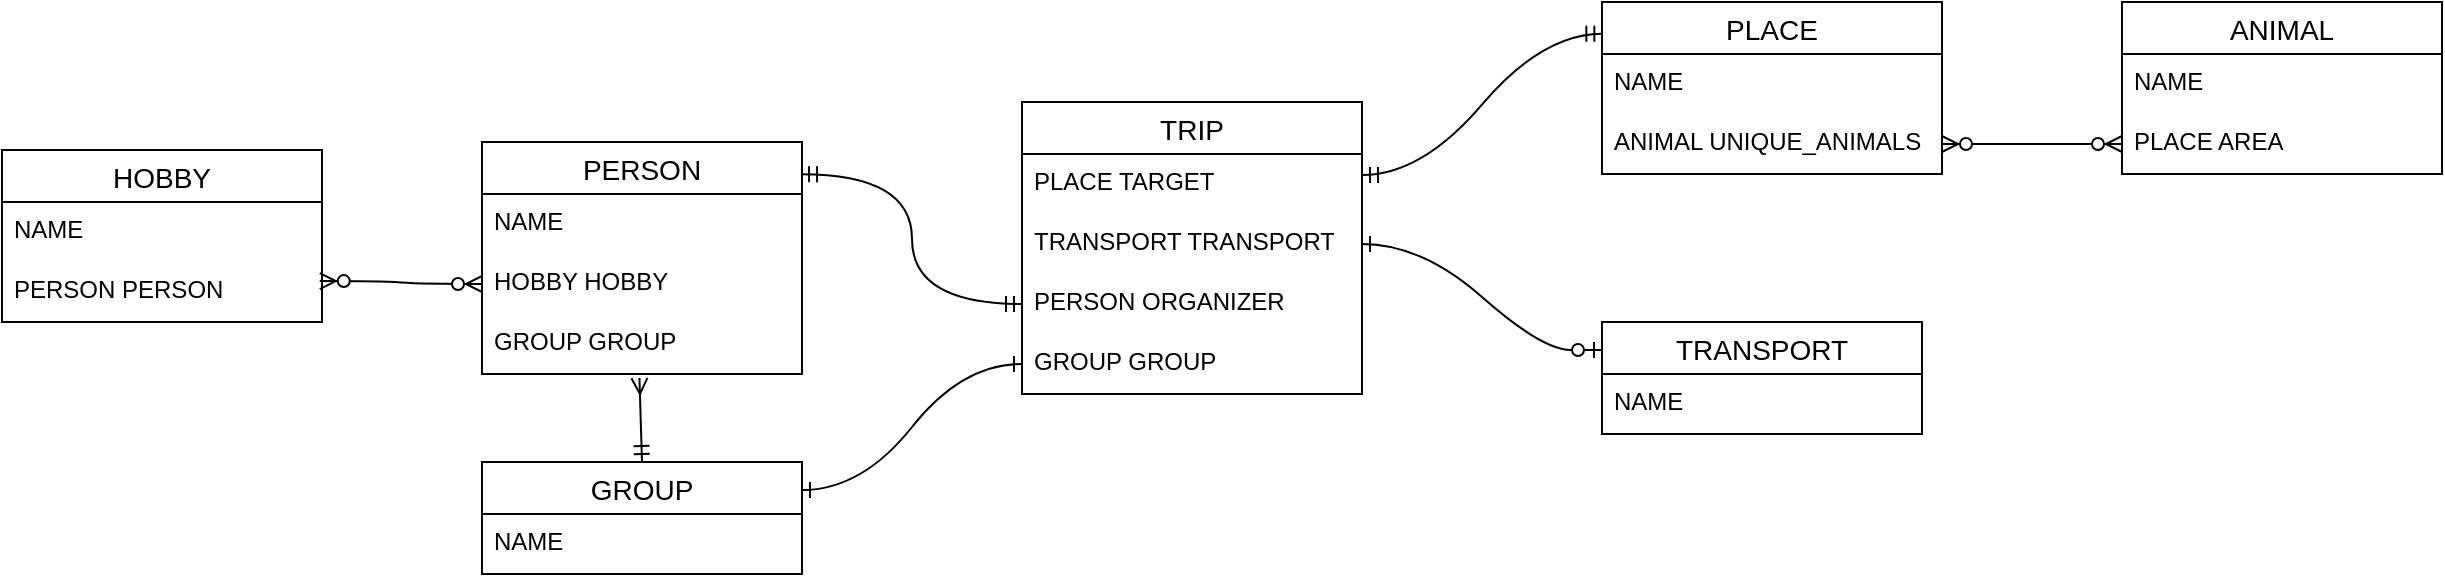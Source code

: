 <mxfile version="26.0.16">
  <diagram id="R2lEEEUBdFMjLlhIrx00" name="Page-1">
    <mxGraphModel dx="911" dy="515" grid="1" gridSize="10" guides="1" tooltips="1" connect="1" arrows="1" fold="1" page="1" pageScale="1" pageWidth="850" pageHeight="1100" math="0" shadow="0" extFonts="Permanent Marker^https://fonts.googleapis.com/css?family=Permanent+Marker">
      <root>
        <mxCell id="0" />
        <mxCell id="1" parent="0" />
        <mxCell id="OggsqAFuib0rC1rTMdXI-14" value="PERSON" style="swimlane;fontStyle=0;childLayout=stackLayout;horizontal=1;startSize=26;horizontalStack=0;resizeParent=1;resizeParentMax=0;resizeLast=0;collapsible=1;marginBottom=0;align=center;fontSize=14;" vertex="1" parent="1">
          <mxGeometry x="360" y="270" width="160" height="116" as="geometry" />
        </mxCell>
        <mxCell id="OggsqAFuib0rC1rTMdXI-15" value="NAME" style="text;strokeColor=none;fillColor=none;spacingLeft=4;spacingRight=4;overflow=hidden;rotatable=0;points=[[0,0.5],[1,0.5]];portConstraint=eastwest;fontSize=12;whiteSpace=wrap;html=1;" vertex="1" parent="OggsqAFuib0rC1rTMdXI-14">
          <mxGeometry y="26" width="160" height="30" as="geometry" />
        </mxCell>
        <mxCell id="OggsqAFuib0rC1rTMdXI-16" value="HOBBY HOBBY" style="text;strokeColor=none;fillColor=none;spacingLeft=4;spacingRight=4;overflow=hidden;rotatable=0;points=[[0,0.5],[1,0.5]];portConstraint=eastwest;fontSize=12;whiteSpace=wrap;html=1;" vertex="1" parent="OggsqAFuib0rC1rTMdXI-14">
          <mxGeometry y="56" width="160" height="30" as="geometry" />
        </mxCell>
        <mxCell id="OggsqAFuib0rC1rTMdXI-17" value="GROUP GROUP" style="text;strokeColor=none;fillColor=none;spacingLeft=4;spacingRight=4;overflow=hidden;rotatable=0;points=[[0,0.5],[1,0.5]];portConstraint=eastwest;fontSize=12;whiteSpace=wrap;html=1;" vertex="1" parent="OggsqAFuib0rC1rTMdXI-14">
          <mxGeometry y="86" width="160" height="30" as="geometry" />
        </mxCell>
        <mxCell id="OggsqAFuib0rC1rTMdXI-18" value="HOBBY" style="swimlane;fontStyle=0;childLayout=stackLayout;horizontal=1;startSize=26;horizontalStack=0;resizeParent=1;resizeParentMax=0;resizeLast=0;collapsible=1;marginBottom=0;align=center;fontSize=14;" vertex="1" parent="1">
          <mxGeometry x="120" y="274" width="160" height="86" as="geometry" />
        </mxCell>
        <mxCell id="OggsqAFuib0rC1rTMdXI-52" value="NAME" style="text;strokeColor=none;fillColor=none;spacingLeft=4;spacingRight=4;overflow=hidden;rotatable=0;points=[[0,0.5],[1,0.5]];portConstraint=eastwest;fontSize=12;whiteSpace=wrap;html=1;" vertex="1" parent="OggsqAFuib0rC1rTMdXI-18">
          <mxGeometry y="26" width="160" height="30" as="geometry" />
        </mxCell>
        <mxCell id="OggsqAFuib0rC1rTMdXI-19" value="PERSON PERSON" style="text;strokeColor=none;fillColor=none;spacingLeft=4;spacingRight=4;overflow=hidden;rotatable=0;points=[[0,0.5],[1,0.5]];portConstraint=eastwest;fontSize=12;whiteSpace=wrap;html=1;" vertex="1" parent="OggsqAFuib0rC1rTMdXI-18">
          <mxGeometry y="56" width="160" height="30" as="geometry" />
        </mxCell>
        <mxCell id="OggsqAFuib0rC1rTMdXI-22" value="TRIP" style="swimlane;fontStyle=0;childLayout=stackLayout;horizontal=1;startSize=26;horizontalStack=0;resizeParent=1;resizeParentMax=0;resizeLast=0;collapsible=1;marginBottom=0;align=center;fontSize=14;" vertex="1" parent="1">
          <mxGeometry x="630" y="250" width="170" height="146" as="geometry" />
        </mxCell>
        <mxCell id="OggsqAFuib0rC1rTMdXI-23" value="PLACE TARGET" style="text;strokeColor=none;fillColor=none;spacingLeft=4;spacingRight=4;overflow=hidden;rotatable=0;points=[[0,0.5],[1,0.5]];portConstraint=eastwest;fontSize=12;whiteSpace=wrap;html=1;" vertex="1" parent="OggsqAFuib0rC1rTMdXI-22">
          <mxGeometry y="26" width="170" height="30" as="geometry" />
        </mxCell>
        <mxCell id="OggsqAFuib0rC1rTMdXI-24" value="TRANSPORT TRANSPORT" style="text;strokeColor=none;fillColor=none;spacingLeft=4;spacingRight=4;overflow=hidden;rotatable=0;points=[[0,0.5],[1,0.5]];portConstraint=eastwest;fontSize=12;whiteSpace=wrap;html=1;" vertex="1" parent="OggsqAFuib0rC1rTMdXI-22">
          <mxGeometry y="56" width="170" height="30" as="geometry" />
        </mxCell>
        <mxCell id="OggsqAFuib0rC1rTMdXI-42" value="PERSON ORGANIZER" style="text;strokeColor=none;fillColor=none;spacingLeft=4;spacingRight=4;overflow=hidden;rotatable=0;points=[[0,0.5],[1,0.5]];portConstraint=eastwest;fontSize=12;whiteSpace=wrap;html=1;" vertex="1" parent="OggsqAFuib0rC1rTMdXI-22">
          <mxGeometry y="86" width="170" height="30" as="geometry" />
        </mxCell>
        <mxCell id="OggsqAFuib0rC1rTMdXI-25" value="GROUP GROUP" style="text;strokeColor=none;fillColor=none;spacingLeft=4;spacingRight=4;overflow=hidden;rotatable=0;points=[[0,0.5],[1,0.5]];portConstraint=eastwest;fontSize=12;whiteSpace=wrap;html=1;" vertex="1" parent="OggsqAFuib0rC1rTMdXI-22">
          <mxGeometry y="116" width="170" height="30" as="geometry" />
        </mxCell>
        <mxCell id="OggsqAFuib0rC1rTMdXI-26" value="GROUP" style="swimlane;fontStyle=0;childLayout=stackLayout;horizontal=1;startSize=26;horizontalStack=0;resizeParent=1;resizeParentMax=0;resizeLast=0;collapsible=1;marginBottom=0;align=center;fontSize=14;" vertex="1" parent="1">
          <mxGeometry x="360" y="430" width="160" height="56" as="geometry" />
        </mxCell>
        <mxCell id="OggsqAFuib0rC1rTMdXI-27" value="NAME" style="text;strokeColor=none;fillColor=none;spacingLeft=4;spacingRight=4;overflow=hidden;rotatable=0;points=[[0,0.5],[1,0.5]];portConstraint=eastwest;fontSize=12;whiteSpace=wrap;html=1;" vertex="1" parent="OggsqAFuib0rC1rTMdXI-26">
          <mxGeometry y="26" width="160" height="30" as="geometry" />
        </mxCell>
        <mxCell id="OggsqAFuib0rC1rTMdXI-30" value="PLACE" style="swimlane;fontStyle=0;childLayout=stackLayout;horizontal=1;startSize=26;horizontalStack=0;resizeParent=1;resizeParentMax=0;resizeLast=0;collapsible=1;marginBottom=0;align=center;fontSize=14;" vertex="1" parent="1">
          <mxGeometry x="920" y="200" width="170" height="86" as="geometry" />
        </mxCell>
        <mxCell id="OggsqAFuib0rC1rTMdXI-31" value="NAME" style="text;strokeColor=none;fillColor=none;spacingLeft=4;spacingRight=4;overflow=hidden;rotatable=0;points=[[0,0.5],[1,0.5]];portConstraint=eastwest;fontSize=12;whiteSpace=wrap;html=1;" vertex="1" parent="OggsqAFuib0rC1rTMdXI-30">
          <mxGeometry y="26" width="170" height="30" as="geometry" />
        </mxCell>
        <mxCell id="OggsqAFuib0rC1rTMdXI-32" value="ANIMAL UNIQUE_ANIMALS" style="text;strokeColor=none;fillColor=none;spacingLeft=4;spacingRight=4;overflow=hidden;rotatable=0;points=[[0,0.5],[1,0.5]];portConstraint=eastwest;fontSize=12;whiteSpace=wrap;html=1;" vertex="1" parent="OggsqAFuib0rC1rTMdXI-30">
          <mxGeometry y="56" width="170" height="30" as="geometry" />
        </mxCell>
        <mxCell id="OggsqAFuib0rC1rTMdXI-34" value="ANIMAL" style="swimlane;fontStyle=0;childLayout=stackLayout;horizontal=1;startSize=26;horizontalStack=0;resizeParent=1;resizeParentMax=0;resizeLast=0;collapsible=1;marginBottom=0;align=center;fontSize=14;" vertex="1" parent="1">
          <mxGeometry x="1180" y="200" width="160" height="86" as="geometry" />
        </mxCell>
        <mxCell id="OggsqAFuib0rC1rTMdXI-35" value="NAME" style="text;strokeColor=none;fillColor=none;spacingLeft=4;spacingRight=4;overflow=hidden;rotatable=0;points=[[0,0.5],[1,0.5]];portConstraint=eastwest;fontSize=12;whiteSpace=wrap;html=1;" vertex="1" parent="OggsqAFuib0rC1rTMdXI-34">
          <mxGeometry y="26" width="160" height="30" as="geometry" />
        </mxCell>
        <mxCell id="OggsqAFuib0rC1rTMdXI-36" value="PLACE AREA" style="text;strokeColor=none;fillColor=none;spacingLeft=4;spacingRight=4;overflow=hidden;rotatable=0;points=[[0,0.5],[1,0.5]];portConstraint=eastwest;fontSize=12;whiteSpace=wrap;html=1;" vertex="1" parent="OggsqAFuib0rC1rTMdXI-34">
          <mxGeometry y="56" width="160" height="30" as="geometry" />
        </mxCell>
        <mxCell id="OggsqAFuib0rC1rTMdXI-38" value="TRANSPORT" style="swimlane;fontStyle=0;childLayout=stackLayout;horizontal=1;startSize=26;horizontalStack=0;resizeParent=1;resizeParentMax=0;resizeLast=0;collapsible=1;marginBottom=0;align=center;fontSize=14;" vertex="1" parent="1">
          <mxGeometry x="920" y="360" width="160" height="56" as="geometry" />
        </mxCell>
        <mxCell id="OggsqAFuib0rC1rTMdXI-39" value="NAME" style="text;strokeColor=none;fillColor=none;spacingLeft=4;spacingRight=4;overflow=hidden;rotatable=0;points=[[0,0.5],[1,0.5]];portConstraint=eastwest;fontSize=12;whiteSpace=wrap;html=1;" vertex="1" parent="OggsqAFuib0rC1rTMdXI-38">
          <mxGeometry y="26" width="160" height="30" as="geometry" />
        </mxCell>
        <mxCell id="OggsqAFuib0rC1rTMdXI-45" value="" style="edgeStyle=entityRelationEdgeStyle;fontSize=12;html=1;endArrow=ERzeroToMany;endFill=1;startArrow=ERzeroToMany;rounded=0;entryX=0;entryY=0.5;entryDx=0;entryDy=0;exitX=0.993;exitY=0.318;exitDx=0;exitDy=0;exitPerimeter=0;curved=1;" edge="1" parent="1" source="OggsqAFuib0rC1rTMdXI-19" target="OggsqAFuib0rC1rTMdXI-16">
          <mxGeometry width="100" height="100" relative="1" as="geometry">
            <mxPoint x="220" y="300" as="sourcePoint" />
            <mxPoint x="320" y="200" as="targetPoint" />
            <Array as="points">
              <mxPoint x="220" y="110" />
            </Array>
          </mxGeometry>
        </mxCell>
        <mxCell id="OggsqAFuib0rC1rTMdXI-46" value="" style="edgeStyle=entityRelationEdgeStyle;fontSize=12;html=1;endArrow=ERzeroToMany;endFill=1;startArrow=ERzeroToMany;rounded=0;entryX=0;entryY=0.5;entryDx=0;entryDy=0;exitX=1;exitY=0.5;exitDx=0;exitDy=0;curved=1;" edge="1" parent="1" source="OggsqAFuib0rC1rTMdXI-32" target="OggsqAFuib0rC1rTMdXI-36">
          <mxGeometry width="100" height="100" relative="1" as="geometry">
            <mxPoint x="1060" y="420" as="sourcePoint" />
            <mxPoint x="1160" y="320" as="targetPoint" />
          </mxGeometry>
        </mxCell>
        <mxCell id="OggsqAFuib0rC1rTMdXI-47" value="" style="edgeStyle=entityRelationEdgeStyle;fontSize=12;html=1;endArrow=ERmandOne;startArrow=ERmandOne;rounded=0;exitX=1;exitY=0.25;exitDx=0;exitDy=0;entryX=0.001;entryY=0.184;entryDx=0;entryDy=0;entryPerimeter=0;curved=1;" edge="1" parent="1" source="OggsqAFuib0rC1rTMdXI-22" target="OggsqAFuib0rC1rTMdXI-30">
          <mxGeometry width="100" height="100" relative="1" as="geometry">
            <mxPoint x="810" y="390" as="sourcePoint" />
            <mxPoint x="910" y="290" as="targetPoint" />
          </mxGeometry>
        </mxCell>
        <mxCell id="OggsqAFuib0rC1rTMdXI-48" value="" style="fontSize=12;html=1;endArrow=ERmandOne;endFill=0;rounded=0;exitX=0.492;exitY=1.068;exitDx=0;exitDy=0;exitPerimeter=0;startArrow=ERmany;startFill=0;flowAnimation=0;shadow=0;strokeColor=default;entryX=0.5;entryY=0;entryDx=0;entryDy=0;" edge="1" parent="1" source="OggsqAFuib0rC1rTMdXI-17" target="OggsqAFuib0rC1rTMdXI-26">
          <mxGeometry width="100" height="100" relative="1" as="geometry">
            <mxPoint x="230" y="290" as="sourcePoint" />
            <mxPoint x="460" y="370" as="targetPoint" />
          </mxGeometry>
        </mxCell>
        <mxCell id="OggsqAFuib0rC1rTMdXI-53" value="" style="endArrow=ERone;html=1;rounded=0;exitX=1;exitY=0.25;exitDx=0;exitDy=0;entryX=0;entryY=0.5;entryDx=0;entryDy=0;edgeStyle=entityRelationEdgeStyle;curved=1;startArrow=ERone;startFill=0;endFill=0;" edge="1" parent="1" source="OggsqAFuib0rC1rTMdXI-26" target="OggsqAFuib0rC1rTMdXI-25">
          <mxGeometry relative="1" as="geometry">
            <mxPoint x="500" y="310" as="sourcePoint" />
            <mxPoint x="660" y="310" as="targetPoint" />
          </mxGeometry>
        </mxCell>
        <mxCell id="OggsqAFuib0rC1rTMdXI-54" style="edgeStyle=orthogonalEdgeStyle;rounded=0;orthogonalLoop=1;jettySize=auto;html=1;entryX=0.997;entryY=0.139;entryDx=0;entryDy=0;curved=1;endArrow=ERmandOne;endFill=0;startArrow=ERmandOne;startFill=0;entryPerimeter=0;" edge="1" parent="1" source="OggsqAFuib0rC1rTMdXI-42" target="OggsqAFuib0rC1rTMdXI-14">
          <mxGeometry relative="1" as="geometry" />
        </mxCell>
        <mxCell id="OggsqAFuib0rC1rTMdXI-55" value="" style="endArrow=ERzeroToOne;html=1;rounded=0;exitX=1;exitY=0.5;exitDx=0;exitDy=0;entryX=0;entryY=0.25;entryDx=0;entryDy=0;edgeStyle=entityRelationEdgeStyle;curved=1;startArrow=ERone;startFill=0;endFill=0;" edge="1" parent="1" source="OggsqAFuib0rC1rTMdXI-24" target="OggsqAFuib0rC1rTMdXI-38">
          <mxGeometry relative="1" as="geometry">
            <mxPoint x="840" y="400" as="sourcePoint" />
            <mxPoint x="1000" y="400" as="targetPoint" />
          </mxGeometry>
        </mxCell>
      </root>
    </mxGraphModel>
  </diagram>
</mxfile>
